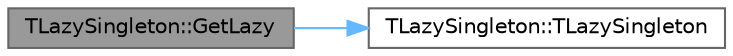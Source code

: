 digraph "TLazySingleton::GetLazy"
{
 // INTERACTIVE_SVG=YES
 // LATEX_PDF_SIZE
  bgcolor="transparent";
  edge [fontname=Helvetica,fontsize=10,labelfontname=Helvetica,labelfontsize=10];
  node [fontname=Helvetica,fontsize=10,shape=box,height=0.2,width=0.4];
  rankdir="LR";
  Node1 [id="Node000001",label="TLazySingleton::GetLazy",height=0.2,width=0.4,color="gray40", fillcolor="grey60", style="filled", fontcolor="black",tooltip=" "];
  Node1 -> Node2 [id="edge1_Node000001_Node000002",color="steelblue1",style="solid",tooltip=" "];
  Node2 [id="Node000002",label="TLazySingleton::TLazySingleton",height=0.2,width=0.4,color="grey40", fillcolor="white", style="filled",URL="$d7/d7a/classTLazySingleton.html#a2446d94765e33ba147b8ca27dfebcadd",tooltip=" "];
}
